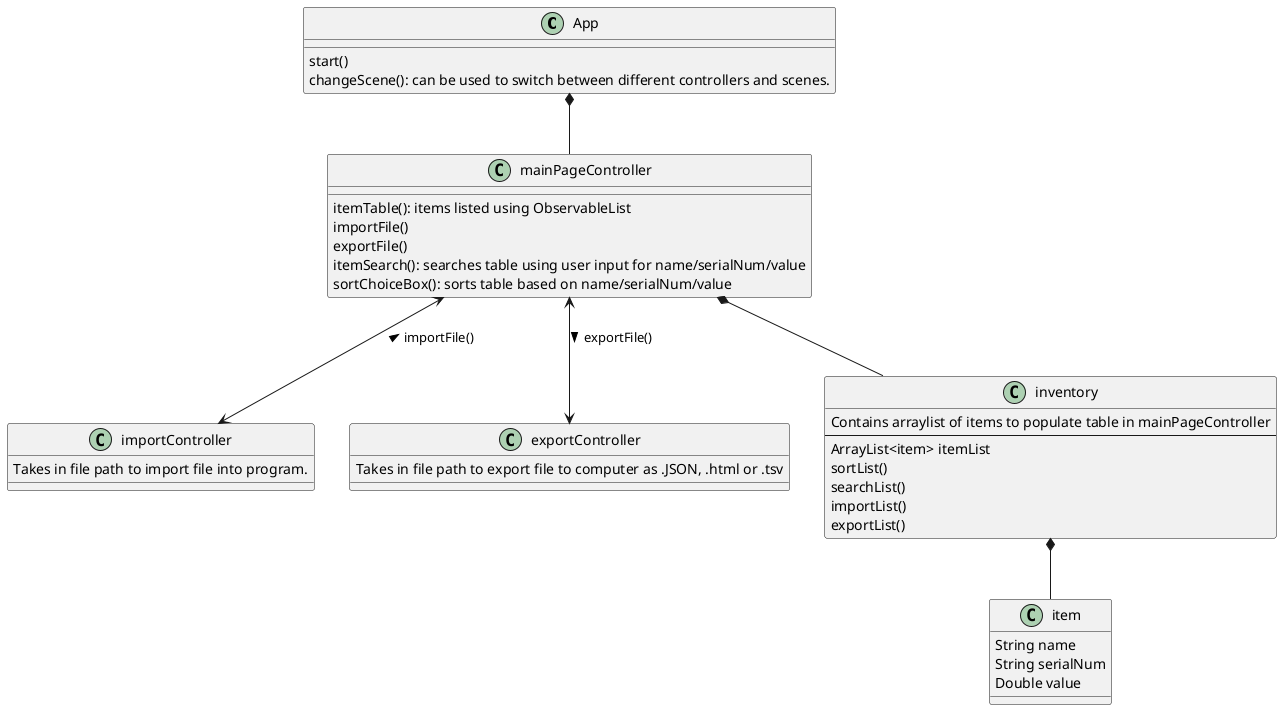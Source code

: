 @startuml
class App {
start()
changeScene(): can be used to switch between different controllers and scenes.
}

App *-- mainPageController

class mainPageController {
itemTable(): items listed using ObservableList
importFile()
exportFile()
itemSearch(): searches table using user input for name/serialNum/value
sortChoiceBox(): sorts table based on name/serialNum/value
}

class importController {
Takes in file path to import file into program.
}

class exportController {
Takes in file path to export file to computer as .JSON, .html or .tsv
}

mainPageController <--> importController: importFile() <
mainPageController <--> exportController: exportFile() >

class item {
String name
String serialNum
Double value
}

class inventory {
Contains arraylist of items to populate table in mainPageController
---
ArrayList<item> itemList
sortList()
searchList()
importList()
exportList()
}

mainPageController *-- inventory
inventory *-- item

@enduml